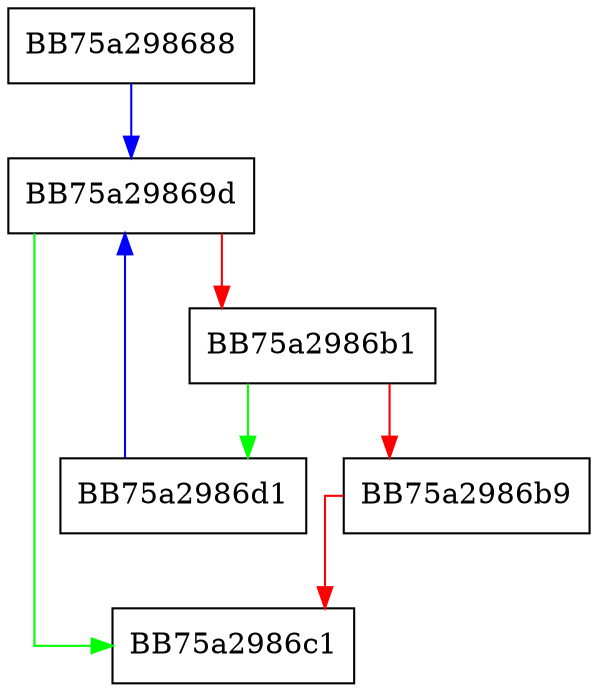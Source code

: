 digraph sqlite3WhereSplit {
  node [shape="box"];
  graph [splines=ortho];
  BB75a298688 -> BB75a29869d [color="blue"];
  BB75a29869d -> BB75a2986c1 [color="green"];
  BB75a29869d -> BB75a2986b1 [color="red"];
  BB75a2986b1 -> BB75a2986d1 [color="green"];
  BB75a2986b1 -> BB75a2986b9 [color="red"];
  BB75a2986b9 -> BB75a2986c1 [color="red"];
  BB75a2986d1 -> BB75a29869d [color="blue"];
}